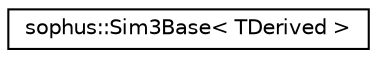 digraph "Graphical Class Hierarchy"
{
 // LATEX_PDF_SIZE
  edge [fontname="Helvetica",fontsize="10",labelfontname="Helvetica",labelfontsize="10"];
  node [fontname="Helvetica",fontsize="10",shape=record];
  rankdir="LR";
  Node0 [label="sophus::Sim3Base\< TDerived \>",height=0.2,width=0.4,color="black", fillcolor="white", style="filled",URL="$classsophus_1_1_sim3_base.html",tooltip="Sim3 base type - implements Sim3 class but is storage agnostic."];
}
